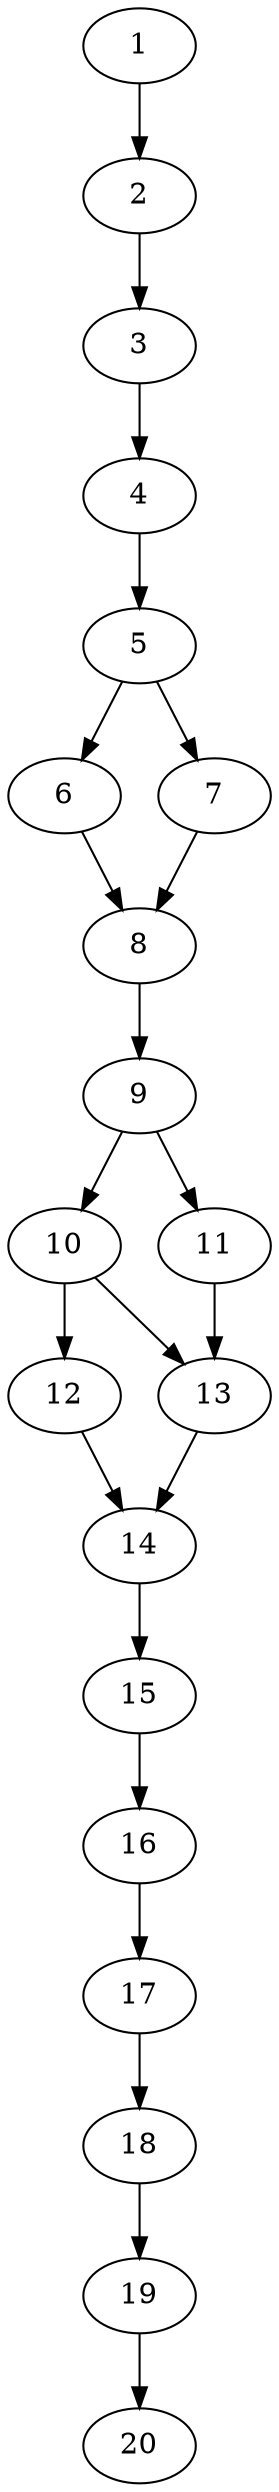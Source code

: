 // DAG automatically generated by daggen at Thu Oct  3 13:58:42 2019
// ./daggen --dot -n 20 --ccr 0.3 --fat 0.3 --regular 0.9 --density 0.7 --mindata 5242880 --maxdata 52428800 
digraph G {
  1 [size="37297493", alpha="0.18", expect_size="11189248"] 
  1 -> 2 [size ="11189248"]
  2 [size="88692053", alpha="0.15", expect_size="26607616"] 
  2 -> 3 [size ="26607616"]
  3 [size="156487680", alpha="0.05", expect_size="46946304"] 
  3 -> 4 [size ="46946304"]
  4 [size="86005760", alpha="0.08", expect_size="25801728"] 
  4 -> 5 [size ="25801728"]
  5 [size="161153707", alpha="0.10", expect_size="48346112"] 
  5 -> 6 [size ="48346112"]
  5 -> 7 [size ="48346112"]
  6 [size="77588480", alpha="0.13", expect_size="23276544"] 
  6 -> 8 [size ="23276544"]
  7 [size="142216533", alpha="0.03", expect_size="42664960"] 
  7 -> 8 [size ="42664960"]
  8 [size="52776960", alpha="0.16", expect_size="15833088"] 
  8 -> 9 [size ="15833088"]
  9 [size="73663147", alpha="0.02", expect_size="22098944"] 
  9 -> 10 [size ="22098944"]
  9 -> 11 [size ="22098944"]
  10 [size="150558720", alpha="0.03", expect_size="45167616"] 
  10 -> 12 [size ="45167616"]
  10 -> 13 [size ="45167616"]
  11 [size="133741227", alpha="0.05", expect_size="40122368"] 
  11 -> 13 [size ="40122368"]
  12 [size="114206720", alpha="0.12", expect_size="34262016"] 
  12 -> 14 [size ="34262016"]
  13 [size="73280853", alpha="0.11", expect_size="21984256"] 
  13 -> 14 [size ="21984256"]
  14 [size="113636693", alpha="0.11", expect_size="34091008"] 
  14 -> 15 [size ="34091008"]
  15 [size="22268587", alpha="0.18", expect_size="6680576"] 
  15 -> 16 [size ="6680576"]
  16 [size="101836800", alpha="0.09", expect_size="30551040"] 
  16 -> 17 [size ="30551040"]
  17 [size="49414827", alpha="0.14", expect_size="14824448"] 
  17 -> 18 [size ="14824448"]
  18 [size="74134187", alpha="0.13", expect_size="22240256"] 
  18 -> 19 [size ="22240256"]
  19 [size="39775573", alpha="0.19", expect_size="11932672"] 
  19 -> 20 [size ="11932672"]
  20 [size="52490240", alpha="0.08", expect_size="15747072"] 
}
